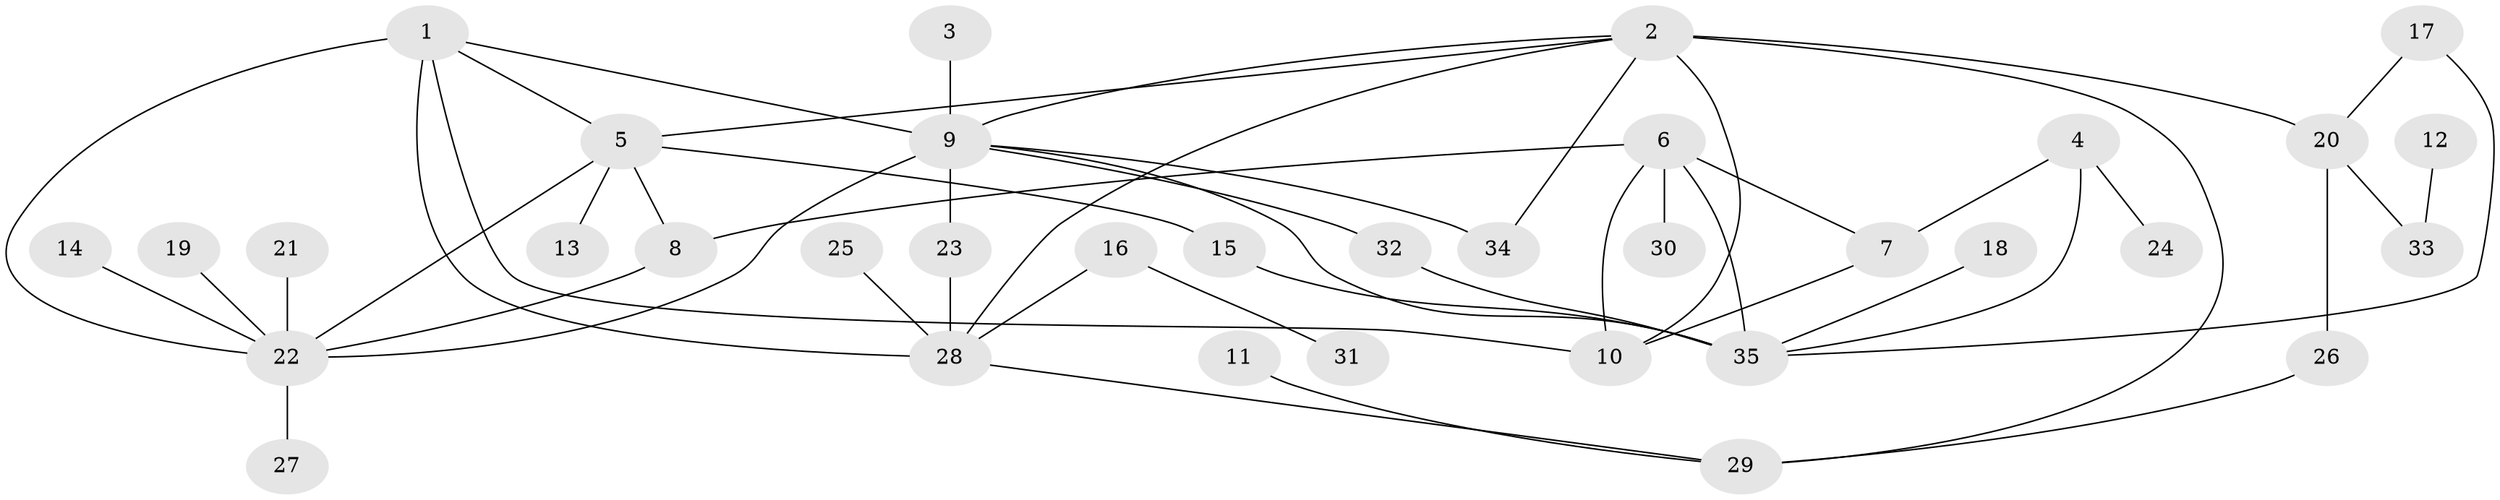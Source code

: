 // original degree distribution, {9: 0.043478260869565216, 3: 0.10144927536231885, 5: 0.057971014492753624, 6: 0.014492753623188406, 7: 0.043478260869565216, 4: 0.028985507246376812, 10: 0.014492753623188406, 2: 0.18840579710144928, 1: 0.5072463768115942}
// Generated by graph-tools (version 1.1) at 2025/37/03/04/25 23:37:33]
// undirected, 35 vertices, 51 edges
graph export_dot {
  node [color=gray90,style=filled];
  1;
  2;
  3;
  4;
  5;
  6;
  7;
  8;
  9;
  10;
  11;
  12;
  13;
  14;
  15;
  16;
  17;
  18;
  19;
  20;
  21;
  22;
  23;
  24;
  25;
  26;
  27;
  28;
  29;
  30;
  31;
  32;
  33;
  34;
  35;
  1 -- 5 [weight=1.0];
  1 -- 9 [weight=1.0];
  1 -- 10 [weight=1.0];
  1 -- 22 [weight=1.0];
  1 -- 28 [weight=2.0];
  2 -- 5 [weight=1.0];
  2 -- 9 [weight=1.0];
  2 -- 10 [weight=1.0];
  2 -- 20 [weight=2.0];
  2 -- 28 [weight=1.0];
  2 -- 29 [weight=1.0];
  2 -- 34 [weight=1.0];
  3 -- 9 [weight=1.0];
  4 -- 7 [weight=1.0];
  4 -- 24 [weight=1.0];
  4 -- 35 [weight=1.0];
  5 -- 8 [weight=1.0];
  5 -- 13 [weight=1.0];
  5 -- 15 [weight=1.0];
  5 -- 22 [weight=1.0];
  6 -- 7 [weight=1.0];
  6 -- 8 [weight=1.0];
  6 -- 10 [weight=1.0];
  6 -- 30 [weight=1.0];
  6 -- 35 [weight=1.0];
  7 -- 10 [weight=1.0];
  8 -- 22 [weight=1.0];
  9 -- 22 [weight=1.0];
  9 -- 23 [weight=1.0];
  9 -- 32 [weight=1.0];
  9 -- 34 [weight=1.0];
  9 -- 35 [weight=1.0];
  11 -- 29 [weight=1.0];
  12 -- 33 [weight=1.0];
  14 -- 22 [weight=1.0];
  15 -- 35 [weight=1.0];
  16 -- 28 [weight=1.0];
  16 -- 31 [weight=1.0];
  17 -- 20 [weight=1.0];
  17 -- 35 [weight=1.0];
  18 -- 35 [weight=1.0];
  19 -- 22 [weight=1.0];
  20 -- 26 [weight=1.0];
  20 -- 33 [weight=1.0];
  21 -- 22 [weight=1.0];
  22 -- 27 [weight=1.0];
  23 -- 28 [weight=1.0];
  25 -- 28 [weight=1.0];
  26 -- 29 [weight=1.0];
  28 -- 29 [weight=1.0];
  32 -- 35 [weight=1.0];
}
